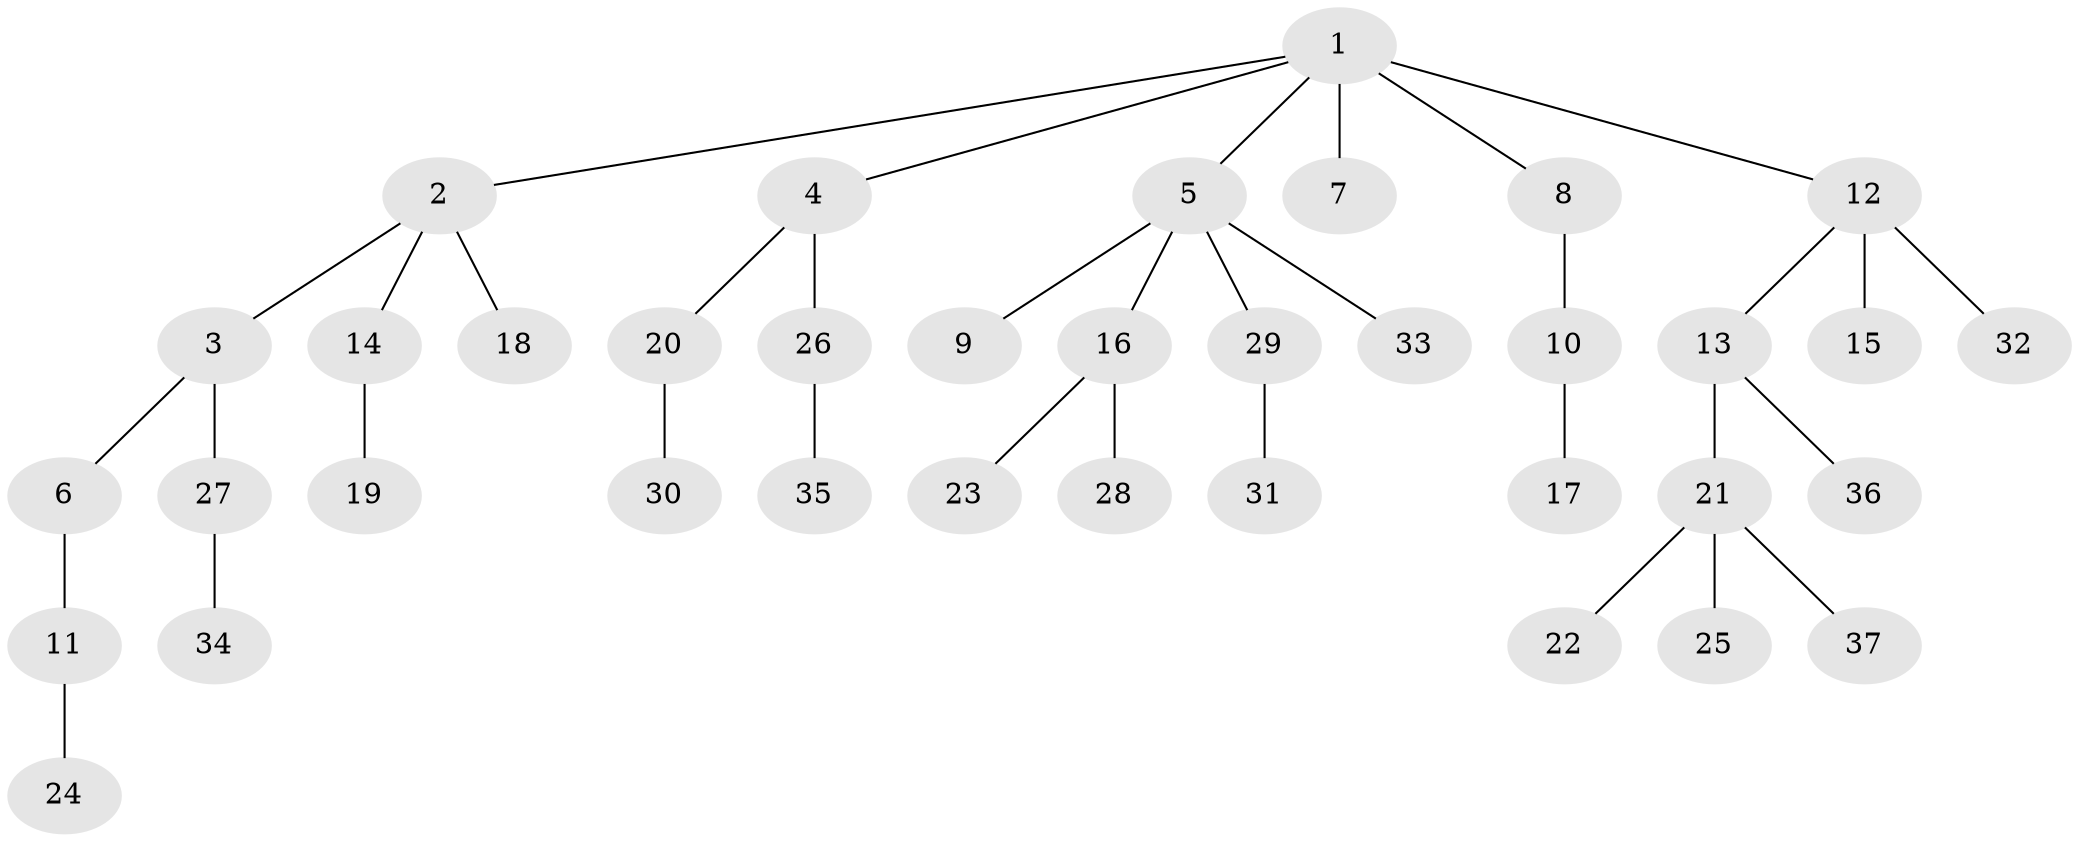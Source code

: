 // original degree distribution, {9: 0.014705882352941176, 5: 0.014705882352941176, 2: 0.22058823529411764, 3: 0.11764705882352941, 4: 0.08823529411764706, 6: 0.014705882352941176, 1: 0.5294117647058824}
// Generated by graph-tools (version 1.1) at 2025/36/03/09/25 02:36:54]
// undirected, 37 vertices, 36 edges
graph export_dot {
graph [start="1"]
  node [color=gray90,style=filled];
  1;
  2;
  3;
  4;
  5;
  6;
  7;
  8;
  9;
  10;
  11;
  12;
  13;
  14;
  15;
  16;
  17;
  18;
  19;
  20;
  21;
  22;
  23;
  24;
  25;
  26;
  27;
  28;
  29;
  30;
  31;
  32;
  33;
  34;
  35;
  36;
  37;
  1 -- 2 [weight=1.0];
  1 -- 4 [weight=1.0];
  1 -- 5 [weight=1.0];
  1 -- 7 [weight=3.0];
  1 -- 8 [weight=1.0];
  1 -- 12 [weight=1.0];
  2 -- 3 [weight=1.0];
  2 -- 14 [weight=1.0];
  2 -- 18 [weight=1.0];
  3 -- 6 [weight=1.0];
  3 -- 27 [weight=1.0];
  4 -- 20 [weight=1.0];
  4 -- 26 [weight=1.0];
  5 -- 9 [weight=1.0];
  5 -- 16 [weight=1.0];
  5 -- 29 [weight=1.0];
  5 -- 33 [weight=1.0];
  6 -- 11 [weight=1.0];
  8 -- 10 [weight=1.0];
  10 -- 17 [weight=1.0];
  11 -- 24 [weight=1.0];
  12 -- 13 [weight=1.0];
  12 -- 15 [weight=2.0];
  12 -- 32 [weight=1.0];
  13 -- 21 [weight=1.0];
  13 -- 36 [weight=1.0];
  14 -- 19 [weight=2.0];
  16 -- 23 [weight=1.0];
  16 -- 28 [weight=1.0];
  20 -- 30 [weight=1.0];
  21 -- 22 [weight=1.0];
  21 -- 25 [weight=3.0];
  21 -- 37 [weight=1.0];
  26 -- 35 [weight=1.0];
  27 -- 34 [weight=1.0];
  29 -- 31 [weight=1.0];
}
